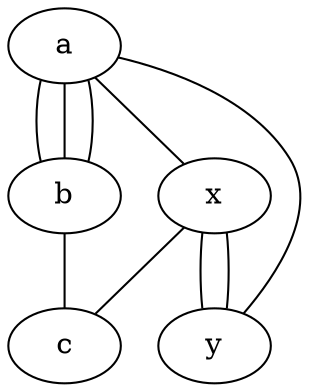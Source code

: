 graph test2 {
       a -- b --    a -- b -- c;
       a -- {x y};
       x -- c [w=10.0];
       x -- y [w=6752402584154903667.0,len=10.0];
       x -- y [w=6752402584154903667.0,len=3];
}

